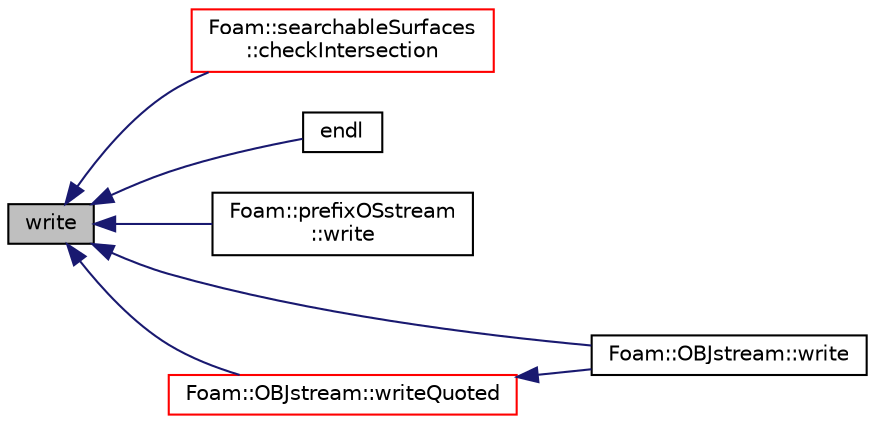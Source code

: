 digraph "write"
{
  bgcolor="transparent";
  edge [fontname="Helvetica",fontsize="10",labelfontname="Helvetica",labelfontsize="10"];
  node [fontname="Helvetica",fontsize="10",shape=record];
  rankdir="LR";
  Node1 [label="write",height=0.2,width=0.4,color="black", fillcolor="grey75", style="filled", fontcolor="black"];
  Node1 -> Node2 [dir="back",color="midnightblue",fontsize="10",style="solid",fontname="Helvetica"];
  Node2 [label="Foam::searchableSurfaces\l::checkIntersection",height=0.2,width=0.4,color="red",URL="$a02328.html#a3c12c8cf462e900ac8c4fdb541feb09c",tooltip="Do surfaces self-intersect or intersect others. "];
  Node1 -> Node3 [dir="back",color="midnightblue",fontsize="10",style="solid",fontname="Helvetica"];
  Node3 [label="endl",height=0.2,width=0.4,color="black",URL="$a01773.html#a0bef5572a56c7db8edc75d96858e5b43",tooltip="Add newline and flush stream. "];
  Node1 -> Node4 [dir="back",color="midnightblue",fontsize="10",style="solid",fontname="Helvetica"];
  Node4 [label="Foam::prefixOSstream\l::write",height=0.2,width=0.4,color="black",URL="$a01992.html#ab2f5598b4b95c3e980071b92457e8d90",tooltip="Write character. "];
  Node1 -> Node5 [dir="back",color="midnightblue",fontsize="10",style="solid",fontname="Helvetica"];
  Node5 [label="Foam::OBJstream::write",height=0.2,width=0.4,color="black",URL="$a01729.html#aa580a6ad31323173c08fbdc33e78771c",tooltip="Write string. "];
  Node1 -> Node6 [dir="back",color="midnightblue",fontsize="10",style="solid",fontname="Helvetica"];
  Node6 [label="Foam::OBJstream::writeQuoted",height=0.2,width=0.4,color="red",URL="$a01729.html#a40c64d7f8975f303da0b0245c16fe906",tooltip="Write std::string surrounded by quotes. "];
  Node6 -> Node5 [dir="back",color="midnightblue",fontsize="10",style="solid",fontname="Helvetica"];
}
